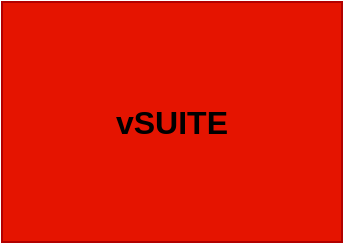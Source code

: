 <mxfile version="28.2.0">
  <diagram name="Page-1" id="HPRNnmYeag9wvSMXlz_C">
    <mxGraphModel dx="1828" dy="1001" grid="1" gridSize="10" guides="1" tooltips="1" connect="1" arrows="1" fold="1" page="1" pageScale="1" pageWidth="827" pageHeight="1169" math="0" shadow="0">
      <root>
        <mxCell id="0" />
        <mxCell id="1" parent="0" />
        <mxCell id="GA282oUPC_Tz0EprXMrY-1" value="&lt;b&gt;&lt;font style=&quot;font-size: 16px; color: light-dark(rgb(0, 0, 0), rgb(255, 255, 255));&quot;&gt;vSUITE&lt;/font&gt;&lt;/b&gt;" style="rounded=0;whiteSpace=wrap;html=1;fillColor=light-dark(#E51400,#CC0000);fontColor=#ffffff;strokeColor=#B20000;" parent="1" vertex="1">
          <mxGeometry x="340" y="30" width="170" height="120" as="geometry" />
        </mxCell>
      </root>
    </mxGraphModel>
  </diagram>
</mxfile>

